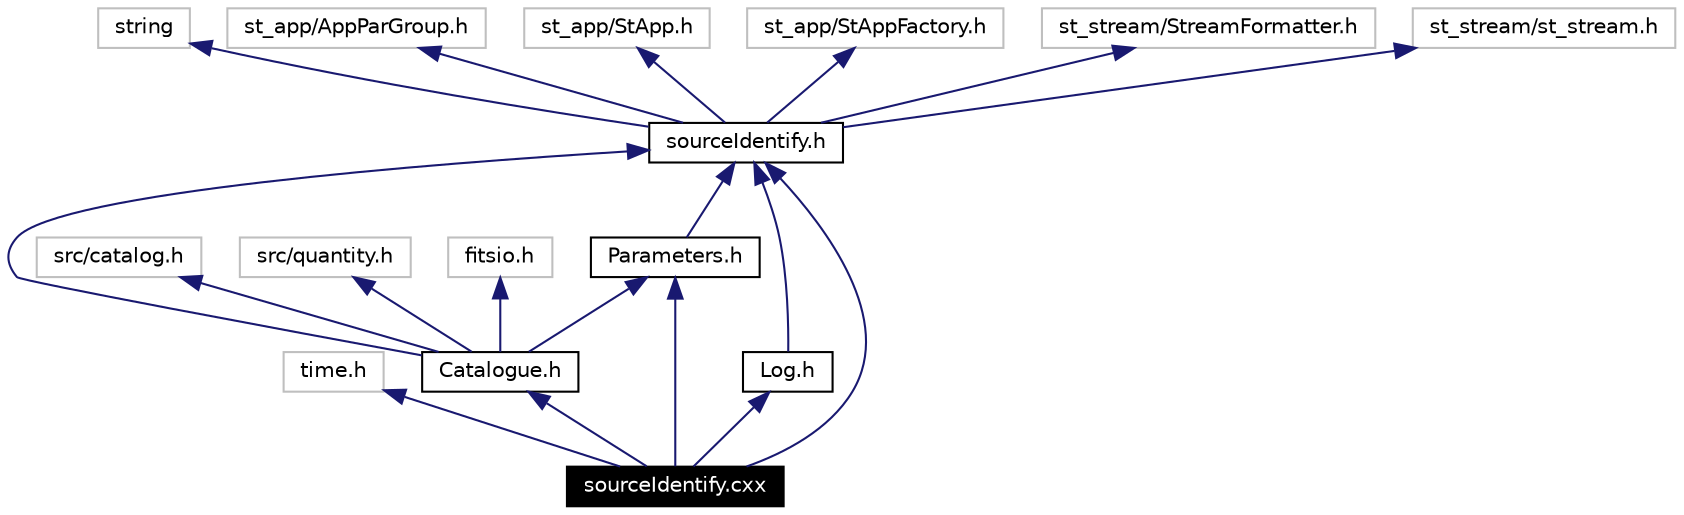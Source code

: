 digraph inheritance
{
  Node86 [shape="box",label="sourceIdentify.cxx",fontsize=10,height=0.2,width=0.4,fontname="Helvetica",color="black",style="filled" fontcolor="white"];
  Node87 -> Node86 [dir=back,color="midnightblue",fontsize=10,style="solid",fontname="Helvetica"];
  Node87 [shape="box",label="time.h",fontsize=10,height=0.2,width=0.4,fontname="Helvetica",color="grey75"];
  Node88 -> Node86 [dir=back,color="midnightblue",fontsize=10,style="solid",fontname="Helvetica"];
  Node88 [shape="box",label="sourceIdentify.h",fontsize=10,height=0.2,width=0.4,fontname="Helvetica",color="black",URL="$source_identify_8h.html"];
  Node89 -> Node88 [dir=back,color="midnightblue",fontsize=10,style="solid",fontname="Helvetica"];
  Node89 [shape="box",label="string",fontsize=10,height=0.2,width=0.4,fontname="Helvetica",color="grey75"];
  Node90 -> Node88 [dir=back,color="midnightblue",fontsize=10,style="solid",fontname="Helvetica"];
  Node90 [shape="box",label="st_app/AppParGroup.h",fontsize=10,height=0.2,width=0.4,fontname="Helvetica",color="grey75"];
  Node91 -> Node88 [dir=back,color="midnightblue",fontsize=10,style="solid",fontname="Helvetica"];
  Node91 [shape="box",label="st_app/StApp.h",fontsize=10,height=0.2,width=0.4,fontname="Helvetica",color="grey75"];
  Node92 -> Node88 [dir=back,color="midnightblue",fontsize=10,style="solid",fontname="Helvetica"];
  Node92 [shape="box",label="st_app/StAppFactory.h",fontsize=10,height=0.2,width=0.4,fontname="Helvetica",color="grey75"];
  Node93 -> Node88 [dir=back,color="midnightblue",fontsize=10,style="solid",fontname="Helvetica"];
  Node93 [shape="box",label="st_stream/StreamFormatter.h",fontsize=10,height=0.2,width=0.4,fontname="Helvetica",color="grey75"];
  Node94 -> Node88 [dir=back,color="midnightblue",fontsize=10,style="solid",fontname="Helvetica"];
  Node94 [shape="box",label="st_stream/st_stream.h",fontsize=10,height=0.2,width=0.4,fontname="Helvetica",color="grey75"];
  Node95 -> Node86 [dir=back,color="midnightblue",fontsize=10,style="solid",fontname="Helvetica"];
  Node95 [shape="box",label="Parameters.h",fontsize=10,height=0.2,width=0.4,fontname="Helvetica",color="black",URL="$_parameters_8h.html"];
  Node88 -> Node95 [dir=back,color="midnightblue",fontsize=10,style="solid",fontname="Helvetica"];
  Node96 -> Node86 [dir=back,color="midnightblue",fontsize=10,style="solid",fontname="Helvetica"];
  Node96 [shape="box",label="Log.h",fontsize=10,height=0.2,width=0.4,fontname="Helvetica",color="black",URL="$_log_8h.html"];
  Node88 -> Node96 [dir=back,color="midnightblue",fontsize=10,style="solid",fontname="Helvetica"];
  Node97 -> Node86 [dir=back,color="midnightblue",fontsize=10,style="solid",fontname="Helvetica"];
  Node97 [shape="box",label="Catalogue.h",fontsize=10,height=0.2,width=0.4,fontname="Helvetica",color="black",URL="$_catalogue_8h.html"];
  Node88 -> Node97 [dir=back,color="midnightblue",fontsize=10,style="solid",fontname="Helvetica"];
  Node95 -> Node97 [dir=back,color="midnightblue",fontsize=10,style="solid",fontname="Helvetica"];
  Node98 -> Node97 [dir=back,color="midnightblue",fontsize=10,style="solid",fontname="Helvetica"];
  Node98 [shape="box",label="src/catalog.h",fontsize=10,height=0.2,width=0.4,fontname="Helvetica",color="grey75"];
  Node99 -> Node97 [dir=back,color="midnightblue",fontsize=10,style="solid",fontname="Helvetica"];
  Node99 [shape="box",label="src/quantity.h",fontsize=10,height=0.2,width=0.4,fontname="Helvetica",color="grey75"];
  Node100 -> Node97 [dir=back,color="midnightblue",fontsize=10,style="solid",fontname="Helvetica"];
  Node100 [shape="box",label="fitsio.h",fontsize=10,height=0.2,width=0.4,fontname="Helvetica",color="grey75"];
}

